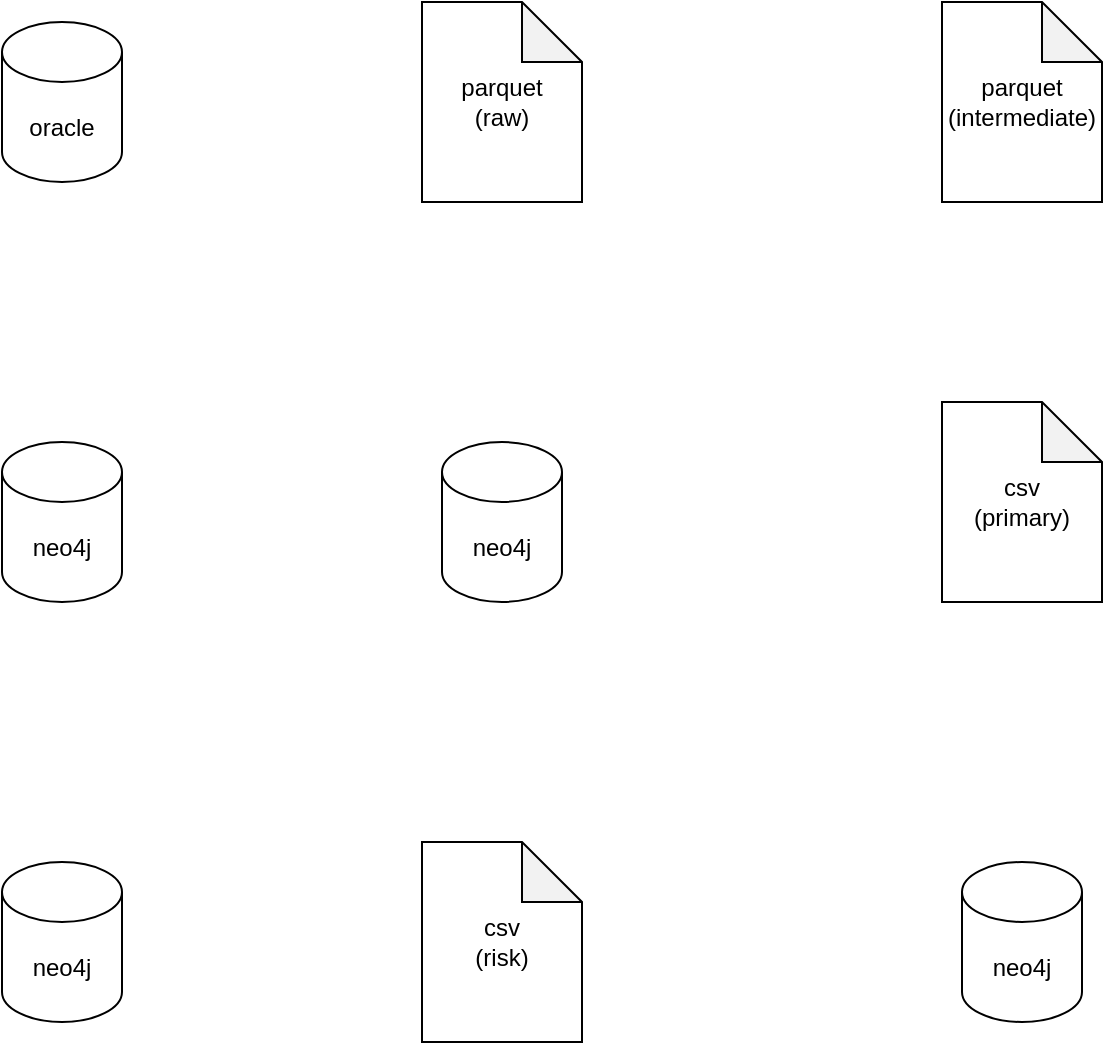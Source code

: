 <mxfile version="21.2.3" type="github">
  <diagram name="Page-1" id="LknvPDpUpN_7AxQZZM2L">
    <mxGraphModel dx="2074" dy="1155" grid="1" gridSize="10" guides="1" tooltips="1" connect="1" arrows="1" fold="1" page="1" pageScale="1" pageWidth="850" pageHeight="1100" math="0" shadow="0">
      <root>
        <mxCell id="0" />
        <mxCell id="1" parent="0" />
        <mxCell id="d0YDHUIfVL__pPALtXE7-2" value="oracle" style="shape=cylinder3;whiteSpace=wrap;html=1;boundedLbl=1;backgroundOutline=1;size=15;" vertex="1" parent="1">
          <mxGeometry x="100" y="180" width="60" height="80" as="geometry" />
        </mxCell>
        <mxCell id="d0YDHUIfVL__pPALtXE7-3" value="parquet&lt;br&gt;(raw)" style="shape=note;whiteSpace=wrap;html=1;backgroundOutline=1;darkOpacity=0.05;" vertex="1" parent="1">
          <mxGeometry x="310" y="170" width="80" height="100" as="geometry" />
        </mxCell>
        <mxCell id="d0YDHUIfVL__pPALtXE7-4" value="parquet&lt;br&gt;(intermediate)" style="shape=note;whiteSpace=wrap;html=1;backgroundOutline=1;darkOpacity=0.05;" vertex="1" parent="1">
          <mxGeometry x="570" y="170" width="80" height="100" as="geometry" />
        </mxCell>
        <mxCell id="d0YDHUIfVL__pPALtXE7-5" value="csv&lt;br&gt;(primary)" style="shape=note;whiteSpace=wrap;html=1;backgroundOutline=1;darkOpacity=0.05;" vertex="1" parent="1">
          <mxGeometry x="570" y="370" width="80" height="100" as="geometry" />
        </mxCell>
        <mxCell id="d0YDHUIfVL__pPALtXE7-6" value="neo4j" style="shape=cylinder3;whiteSpace=wrap;html=1;boundedLbl=1;backgroundOutline=1;size=15;" vertex="1" parent="1">
          <mxGeometry x="320" y="390" width="60" height="80" as="geometry" />
        </mxCell>
        <mxCell id="d0YDHUIfVL__pPALtXE7-7" value="neo4j" style="shape=cylinder3;whiteSpace=wrap;html=1;boundedLbl=1;backgroundOutline=1;size=15;" vertex="1" parent="1">
          <mxGeometry x="100" y="390" width="60" height="80" as="geometry" />
        </mxCell>
        <mxCell id="d0YDHUIfVL__pPALtXE7-8" value="neo4j" style="shape=cylinder3;whiteSpace=wrap;html=1;boundedLbl=1;backgroundOutline=1;size=15;" vertex="1" parent="1">
          <mxGeometry x="100" y="600" width="60" height="80" as="geometry" />
        </mxCell>
        <mxCell id="d0YDHUIfVL__pPALtXE7-10" value="csv&lt;br&gt;(risk)" style="shape=note;whiteSpace=wrap;html=1;backgroundOutline=1;darkOpacity=0.05;" vertex="1" parent="1">
          <mxGeometry x="310" y="590" width="80" height="100" as="geometry" />
        </mxCell>
        <mxCell id="d0YDHUIfVL__pPALtXE7-12" value="neo4j" style="shape=cylinder3;whiteSpace=wrap;html=1;boundedLbl=1;backgroundOutline=1;size=15;" vertex="1" parent="1">
          <mxGeometry x="580" y="600" width="60" height="80" as="geometry" />
        </mxCell>
      </root>
    </mxGraphModel>
  </diagram>
</mxfile>
